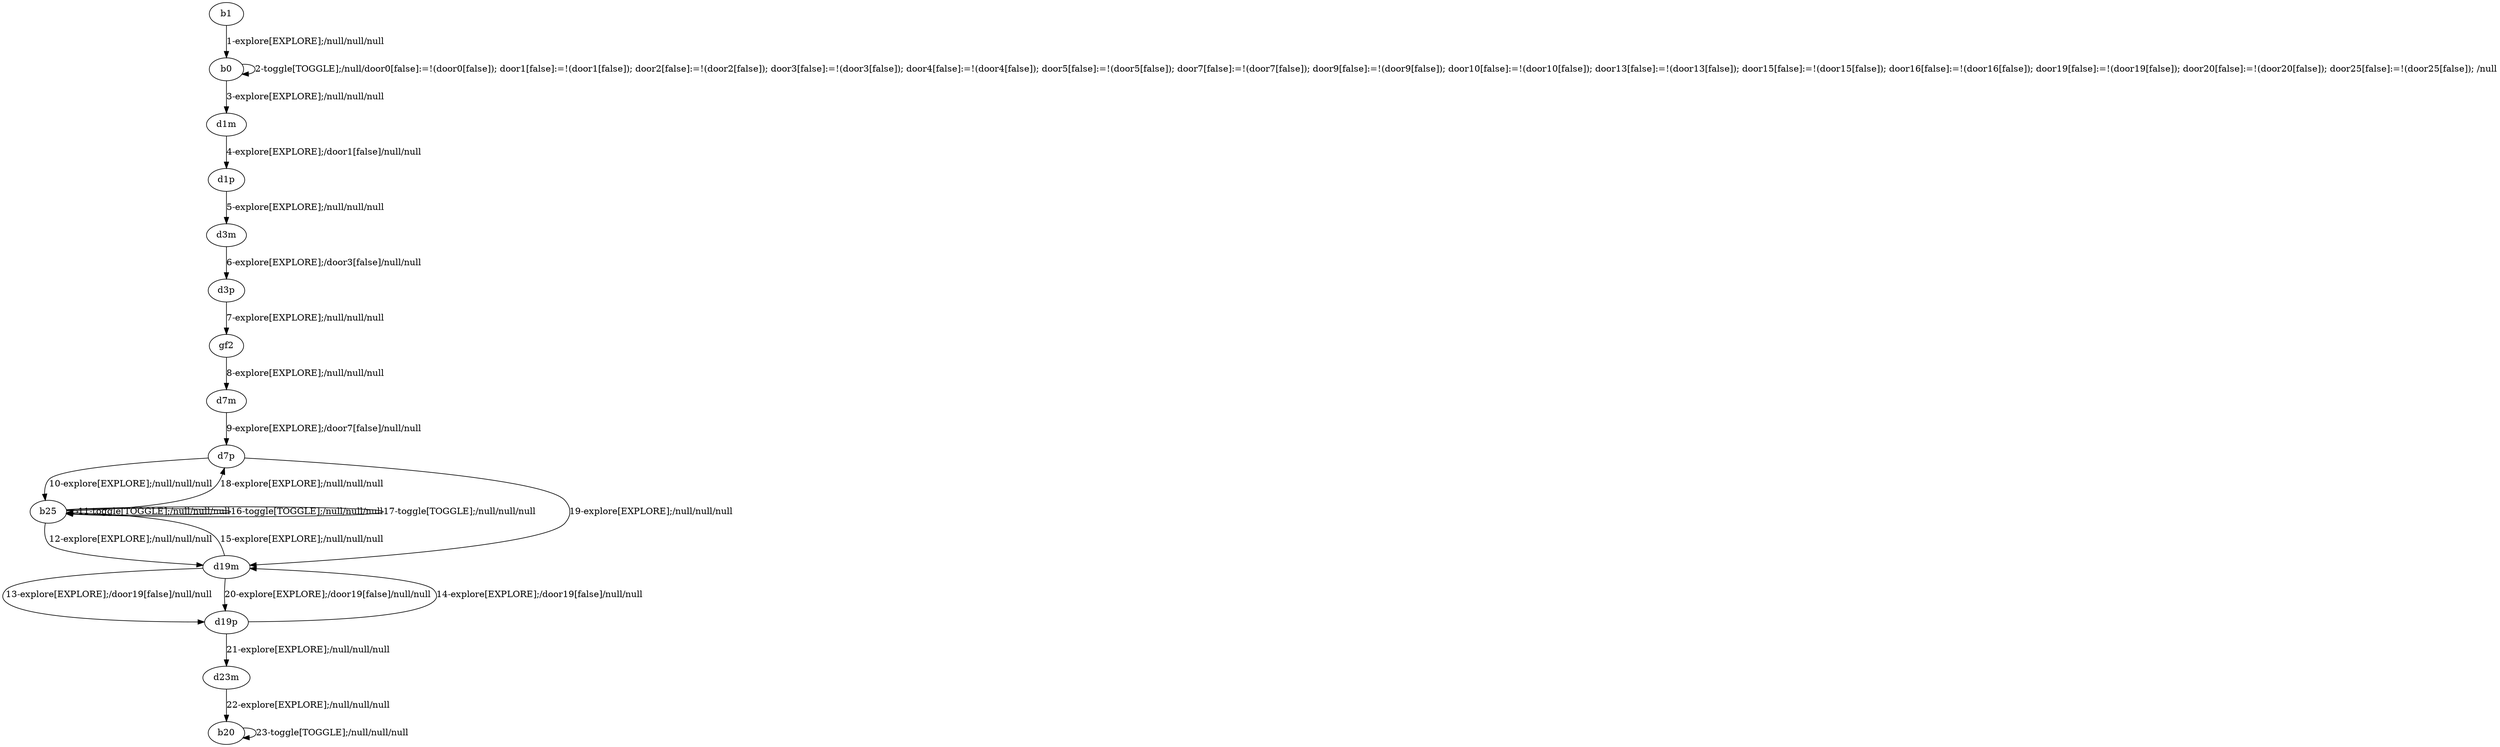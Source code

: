# Total number of goals covered by this test: 2
# b20 --> b20
# d23m --> b20

digraph g {
"b1" -> "b0" [label = "1-explore[EXPLORE];/null/null/null"];
"b0" -> "b0" [label = "2-toggle[TOGGLE];/null/door0[false]:=!(door0[false]); door1[false]:=!(door1[false]); door2[false]:=!(door2[false]); door3[false]:=!(door3[false]); door4[false]:=!(door4[false]); door5[false]:=!(door5[false]); door7[false]:=!(door7[false]); door9[false]:=!(door9[false]); door10[false]:=!(door10[false]); door13[false]:=!(door13[false]); door15[false]:=!(door15[false]); door16[false]:=!(door16[false]); door19[false]:=!(door19[false]); door20[false]:=!(door20[false]); door25[false]:=!(door25[false]); /null"];
"b0" -> "d1m" [label = "3-explore[EXPLORE];/null/null/null"];
"d1m" -> "d1p" [label = "4-explore[EXPLORE];/door1[false]/null/null"];
"d1p" -> "d3m" [label = "5-explore[EXPLORE];/null/null/null"];
"d3m" -> "d3p" [label = "6-explore[EXPLORE];/door3[false]/null/null"];
"d3p" -> "gf2" [label = "7-explore[EXPLORE];/null/null/null"];
"gf2" -> "d7m" [label = "8-explore[EXPLORE];/null/null/null"];
"d7m" -> "d7p" [label = "9-explore[EXPLORE];/door7[false]/null/null"];
"d7p" -> "b25" [label = "10-explore[EXPLORE];/null/null/null"];
"b25" -> "b25" [label = "11-toggle[TOGGLE];/null/null/null"];
"b25" -> "d19m" [label = "12-explore[EXPLORE];/null/null/null"];
"d19m" -> "d19p" [label = "13-explore[EXPLORE];/door19[false]/null/null"];
"d19p" -> "d19m" [label = "14-explore[EXPLORE];/door19[false]/null/null"];
"d19m" -> "b25" [label = "15-explore[EXPLORE];/null/null/null"];
"b25" -> "b25" [label = "16-toggle[TOGGLE];/null/null/null"];
"b25" -> "b25" [label = "17-toggle[TOGGLE];/null/null/null"];
"b25" -> "d7p" [label = "18-explore[EXPLORE];/null/null/null"];
"d7p" -> "d19m" [label = "19-explore[EXPLORE];/null/null/null"];
"d19m" -> "d19p" [label = "20-explore[EXPLORE];/door19[false]/null/null"];
"d19p" -> "d23m" [label = "21-explore[EXPLORE];/null/null/null"];
"d23m" -> "b20" [label = "22-explore[EXPLORE];/null/null/null"];
"b20" -> "b20" [label = "23-toggle[TOGGLE];/null/null/null"];
}